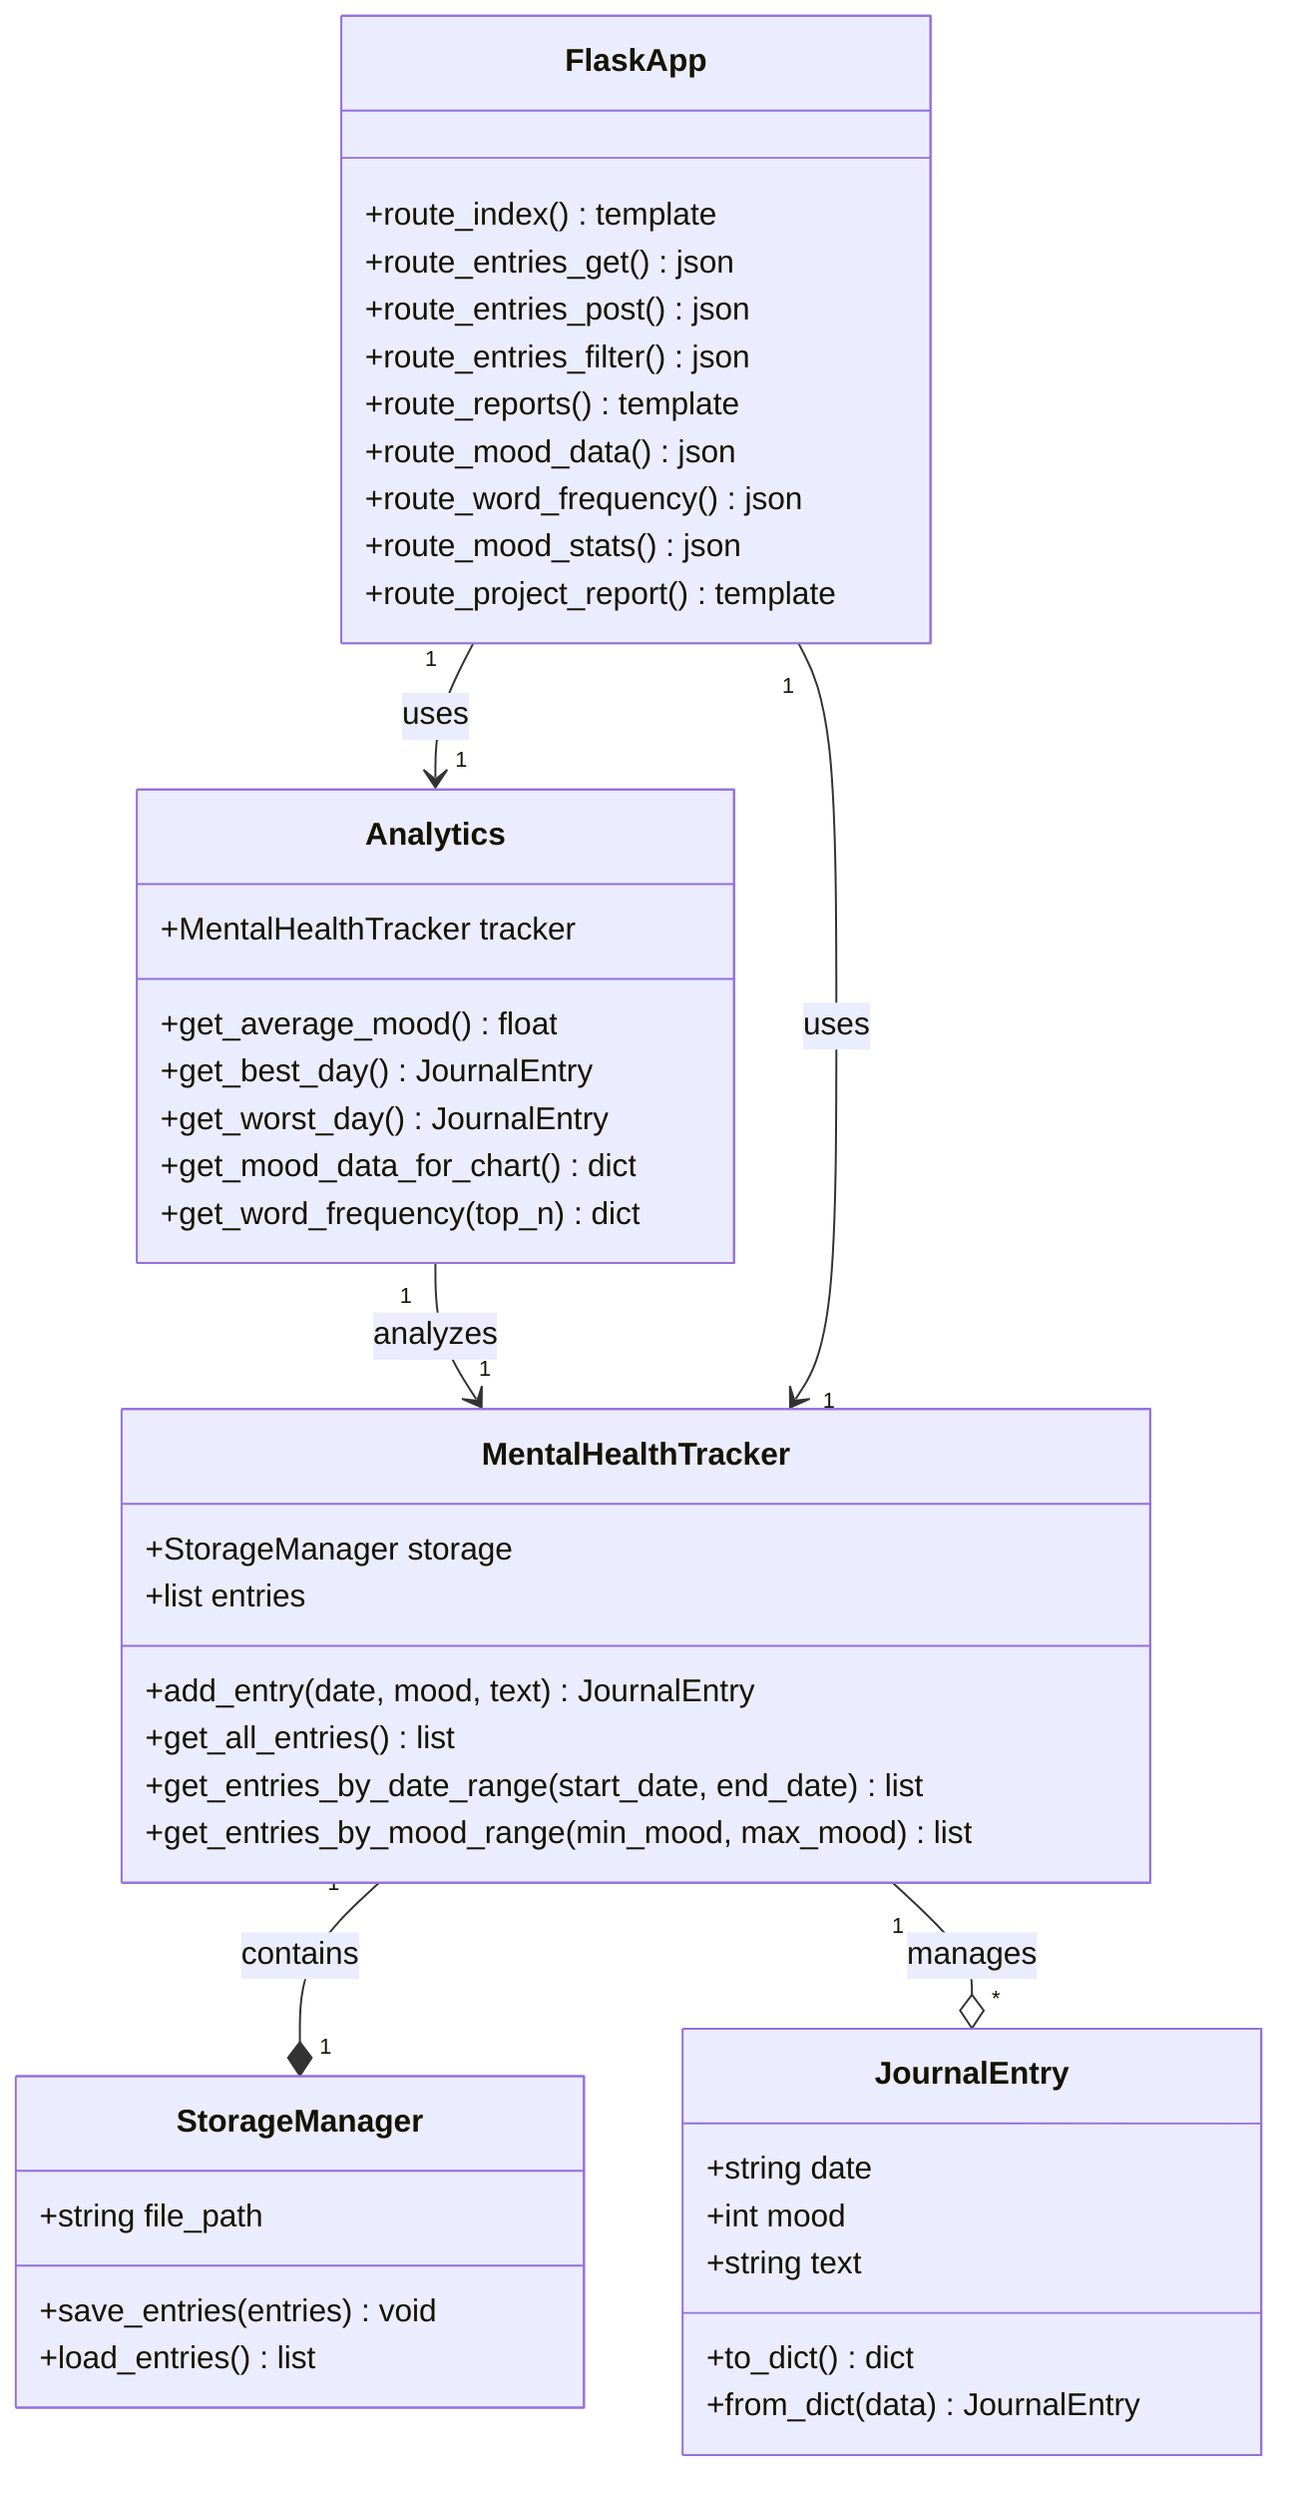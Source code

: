 classDiagram
    class JournalEntry {
        +string date
        +int mood
        +string text
        +to_dict() dict
        +from_dict(data) JournalEntry
    }
    
    class StorageManager {
        +string file_path
        +save_entries(entries) void
        +load_entries() list
    }
    
    class MentalHealthTracker {
        +StorageManager storage
        +list entries
        +add_entry(date, mood, text) JournalEntry
        +get_all_entries() list
        +get_entries_by_date_range(start_date, end_date) list
        +get_entries_by_mood_range(min_mood, max_mood) list
    }
    
    class Analytics {
        +MentalHealthTracker tracker
        +get_average_mood() float
        +get_best_day() JournalEntry
        +get_worst_day() JournalEntry
        +get_mood_data_for_chart() dict
        +get_word_frequency(top_n) dict
    }
    
    class FlaskApp {
        +route_index() template
        +route_entries_get() json
        +route_entries_post() json
        +route_entries_filter() json
        +route_reports() template
        +route_mood_data() json
        +route_word_frequency() json
        +route_mood_stats() json
        +route_project_report() template
    }
    
    MentalHealthTracker "1" --* "1" StorageManager : contains
    MentalHealthTracker "1" --o "*" JournalEntry : manages
    Analytics "1" --> "1" MentalHealthTracker : analyzes
    FlaskApp "1" --> "1" MentalHealthTracker : uses
    FlaskApp "1" --> "1" Analytics : uses